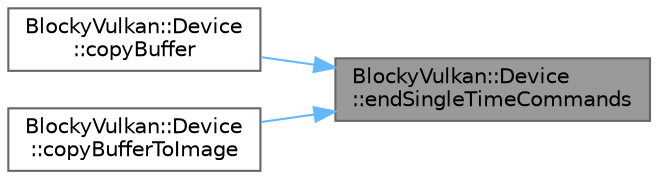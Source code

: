 digraph "BlockyVulkan::Device::endSingleTimeCommands"
{
 // LATEX_PDF_SIZE
  bgcolor="transparent";
  edge [fontname=Helvetica,fontsize=10,labelfontname=Helvetica,labelfontsize=10];
  node [fontname=Helvetica,fontsize=10,shape=box,height=0.2,width=0.4];
  rankdir="RL";
  Node1 [id="Node000001",label="BlockyVulkan::Device\l::endSingleTimeCommands",height=0.2,width=0.4,color="gray40", fillcolor="grey60", style="filled", fontcolor="black",tooltip=" "];
  Node1 -> Node2 [id="edge1_Node000001_Node000002",dir="back",color="steelblue1",style="solid",tooltip=" "];
  Node2 [id="Node000002",label="BlockyVulkan::Device\l::copyBuffer",height=0.2,width=0.4,color="grey40", fillcolor="white", style="filled",URL="$class_blocky_vulkan_1_1_device.html#a82e77bebd10b053b0e6aebf5eda4ccd5",tooltip=" "];
  Node1 -> Node3 [id="edge2_Node000001_Node000003",dir="back",color="steelblue1",style="solid",tooltip=" "];
  Node3 [id="Node000003",label="BlockyVulkan::Device\l::copyBufferToImage",height=0.2,width=0.4,color="grey40", fillcolor="white", style="filled",URL="$class_blocky_vulkan_1_1_device.html#ae1628156841c3c8d2ff49b85cec4efc6",tooltip=" "];
}
